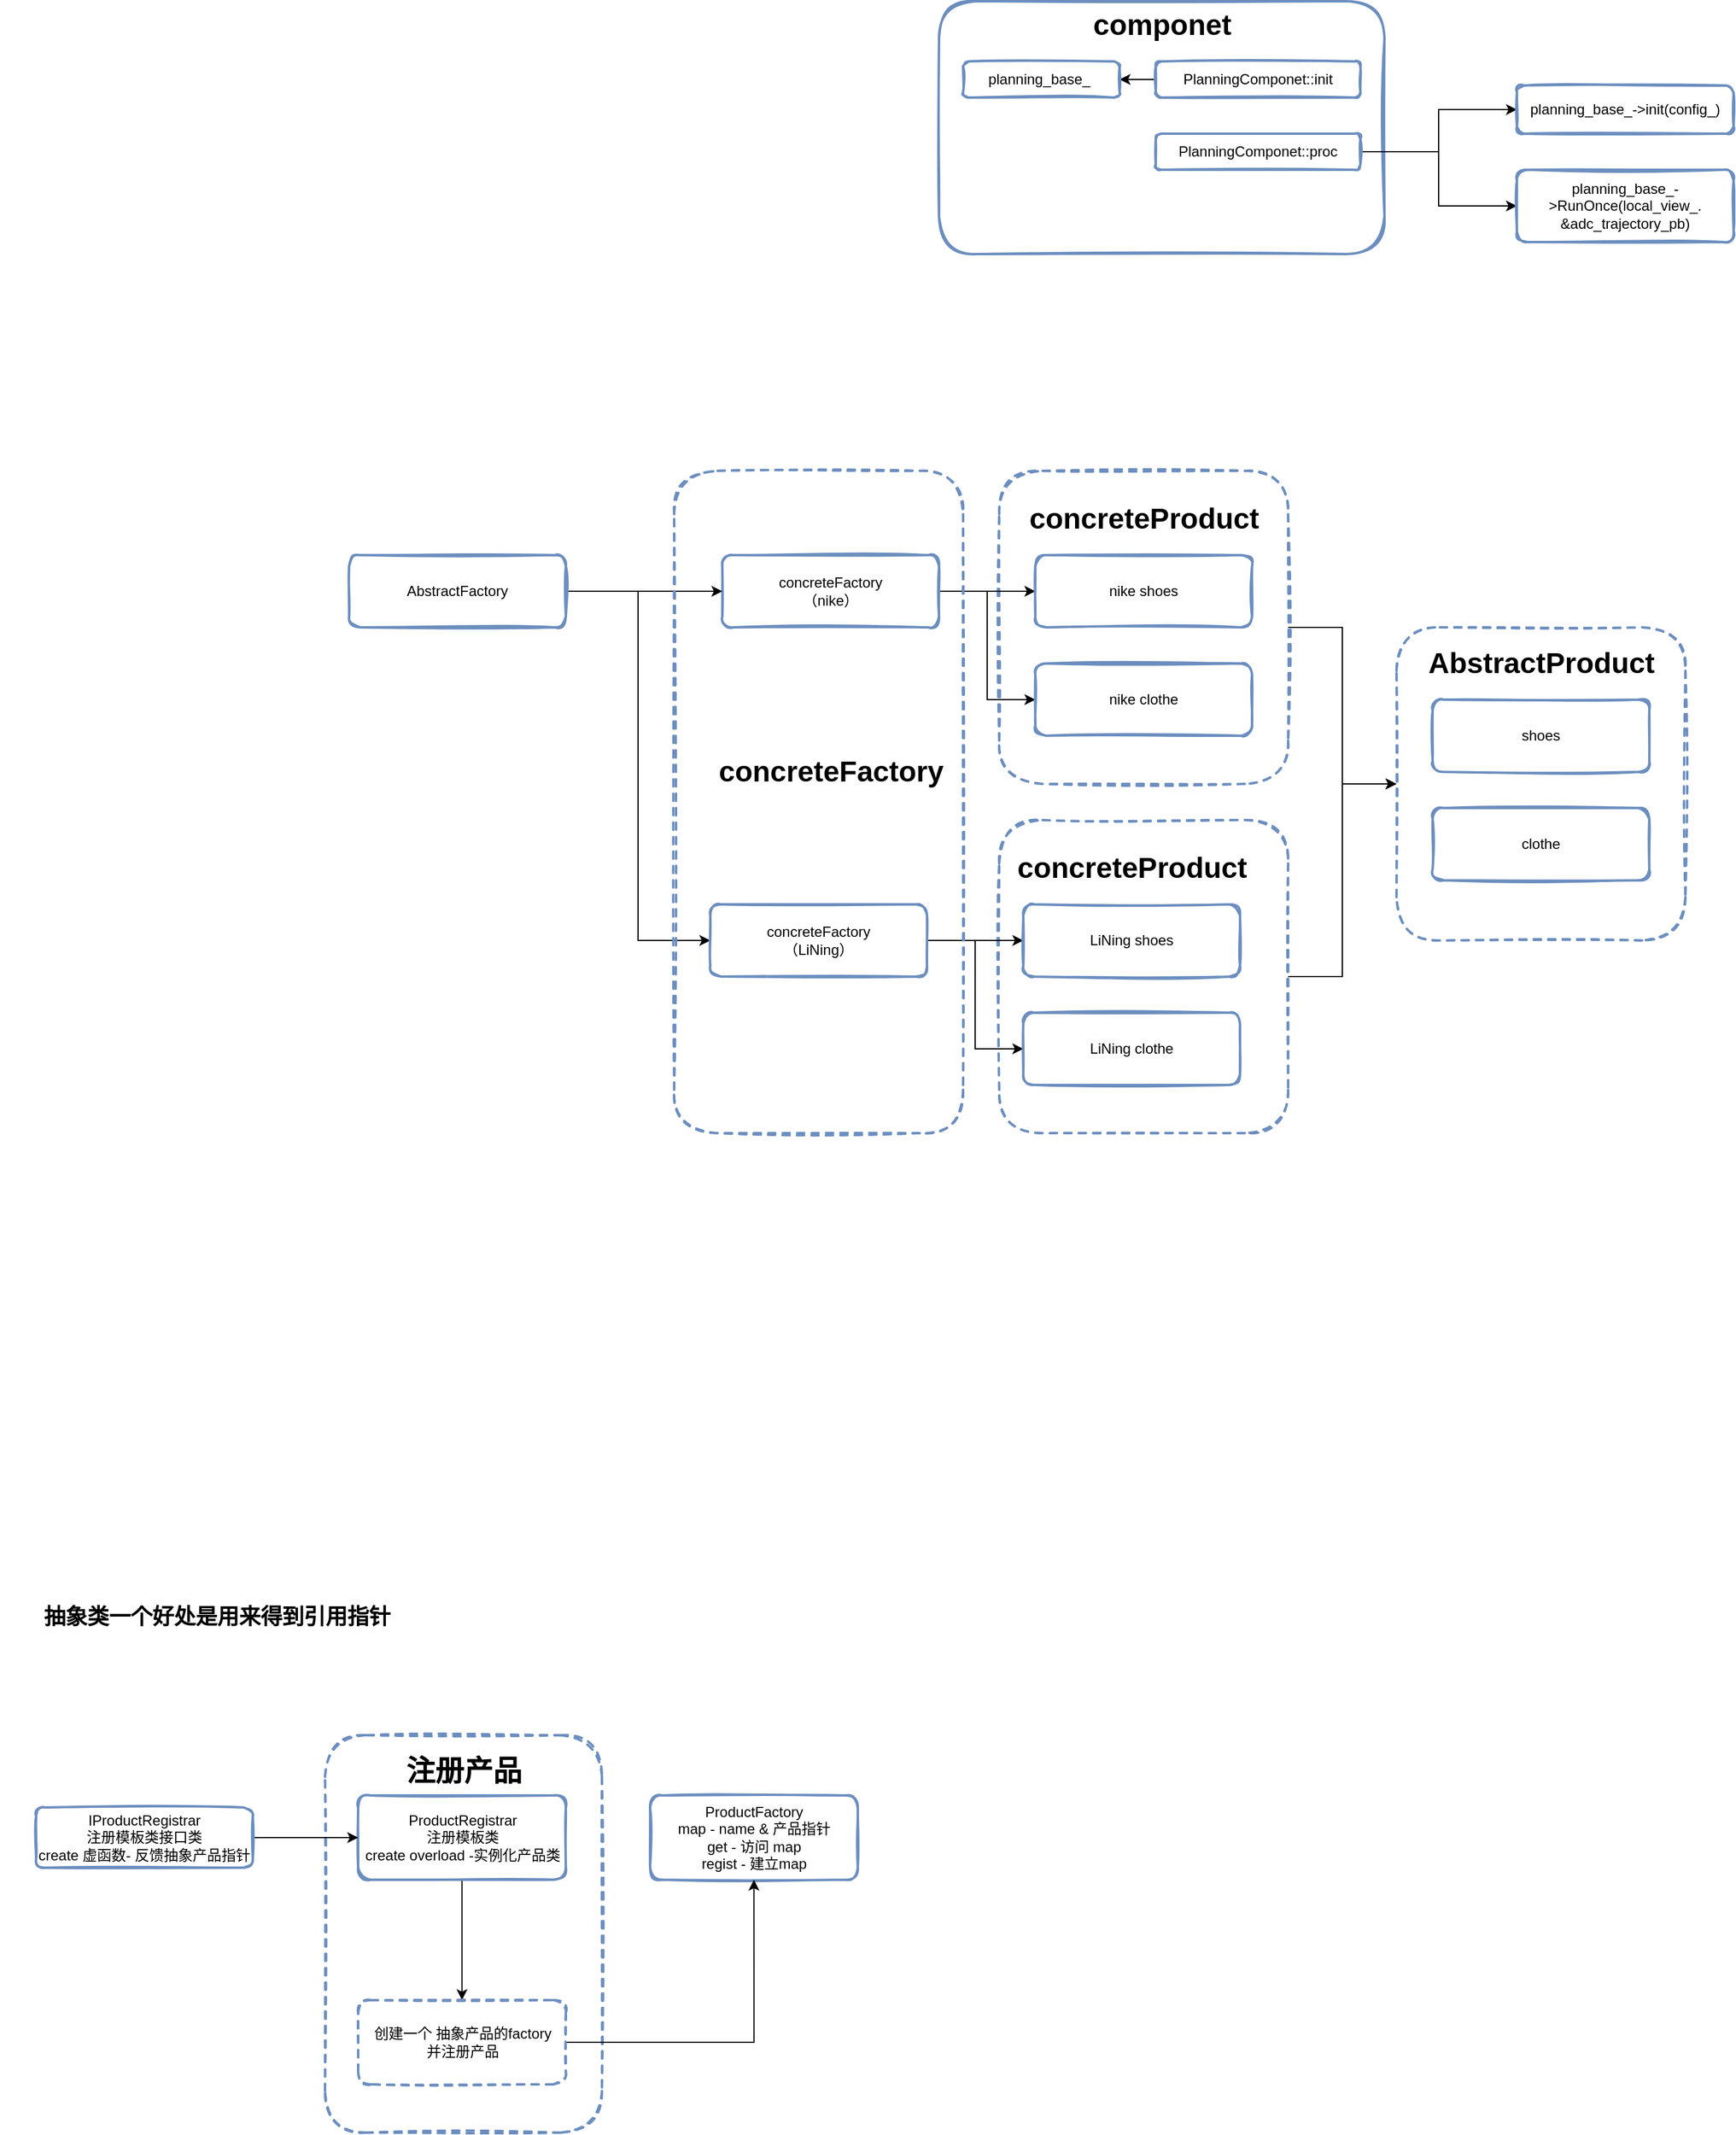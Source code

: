 <mxfile version="15.8.9" type="github">
  <diagram id="pH0H2jRkxLUIcXQToZAL" name="Page-1">
    <mxGraphModel dx="2474" dy="650" grid="1" gridSize="10" guides="1" tooltips="1" connect="1" arrows="1" fold="1" page="1" pageScale="1" pageWidth="827" pageHeight="1169" math="0" shadow="0">
      <root>
        <mxCell id="0" />
        <mxCell id="1" parent="0" />
        <mxCell id="DG-uIiS_lhoE1edBFTsL-37" style="edgeStyle=orthogonalEdgeStyle;rounded=0;orthogonalLoop=1;jettySize=auto;html=1;exitX=1;exitY=0.5;exitDx=0;exitDy=0;entryX=0;entryY=0.5;entryDx=0;entryDy=0;" edge="1" parent="1" source="DG-uIiS_lhoE1edBFTsL-33" target="DG-uIiS_lhoE1edBFTsL-19">
          <mxGeometry relative="1" as="geometry" />
        </mxCell>
        <mxCell id="DG-uIiS_lhoE1edBFTsL-33" value="" style="whiteSpace=wrap;html=1;rounded=1;strokeColor=#6c8ebf;strokeWidth=2;fillColor=none;sketch=1;fillWeight=4;hachureGap=8;hachureAngle=45;dashed=1;" vertex="1" parent="1">
          <mxGeometry x="-70" y="720" width="240" height="260" as="geometry" />
        </mxCell>
        <mxCell id="DG-uIiS_lhoE1edBFTsL-36" style="edgeStyle=orthogonalEdgeStyle;rounded=0;orthogonalLoop=1;jettySize=auto;html=1;exitX=1;exitY=0.5;exitDx=0;exitDy=0;" edge="1" parent="1" source="DG-uIiS_lhoE1edBFTsL-25" target="DG-uIiS_lhoE1edBFTsL-19">
          <mxGeometry relative="1" as="geometry" />
        </mxCell>
        <mxCell id="DG-uIiS_lhoE1edBFTsL-25" value="" style="whiteSpace=wrap;html=1;rounded=1;strokeColor=#6c8ebf;strokeWidth=2;fillColor=none;sketch=1;fillWeight=4;hachureGap=8;hachureAngle=45;dashed=1;" vertex="1" parent="1">
          <mxGeometry x="-70" y="430" width="240" height="260" as="geometry" />
        </mxCell>
        <mxCell id="DG-uIiS_lhoE1edBFTsL-8" value="" style="rounded=1;whiteSpace=wrap;html=1;strokeWidth=2;fillWeight=4;hachureGap=8;hachureAngle=45;fillColor=none;sketch=1;strokeColor=#6c8ebf;" vertex="1" parent="1">
          <mxGeometry x="-120" y="40" width="370" height="210" as="geometry" />
        </mxCell>
        <mxCell id="DG-uIiS_lhoE1edBFTsL-3" value="" style="edgeStyle=orthogonalEdgeStyle;rounded=0;orthogonalLoop=1;jettySize=auto;html=1;" edge="1" parent="1" source="DG-uIiS_lhoE1edBFTsL-1" target="DG-uIiS_lhoE1edBFTsL-2">
          <mxGeometry relative="1" as="geometry" />
        </mxCell>
        <mxCell id="DG-uIiS_lhoE1edBFTsL-12" style="edgeStyle=orthogonalEdgeStyle;rounded=0;orthogonalLoop=1;jettySize=auto;html=1;exitX=1;exitY=0.5;exitDx=0;exitDy=0;entryX=0;entryY=0.5;entryDx=0;entryDy=0;" edge="1" parent="1" source="DG-uIiS_lhoE1edBFTsL-1" target="DG-uIiS_lhoE1edBFTsL-10">
          <mxGeometry relative="1" as="geometry" />
        </mxCell>
        <mxCell id="DG-uIiS_lhoE1edBFTsL-1" value="PlanningComponet::proc" style="rounded=1;whiteSpace=wrap;html=1;strokeWidth=2;fillWeight=4;hachureGap=8;hachureAngle=45;fillColor=none;sketch=1;strokeColor=#6c8ebf;" vertex="1" parent="1">
          <mxGeometry x="60" y="150" width="170" height="30" as="geometry" />
        </mxCell>
        <mxCell id="DG-uIiS_lhoE1edBFTsL-2" value="planning_base_-&amp;gt;init(config_)" style="whiteSpace=wrap;html=1;rounded=1;strokeColor=#6c8ebf;strokeWidth=2;fillColor=none;sketch=1;fillWeight=4;hachureGap=8;hachureAngle=45;" vertex="1" parent="1">
          <mxGeometry x="360" y="110" width="180" height="40" as="geometry" />
        </mxCell>
        <mxCell id="DG-uIiS_lhoE1edBFTsL-6" value="" style="edgeStyle=orthogonalEdgeStyle;rounded=0;orthogonalLoop=1;jettySize=auto;html=1;" edge="1" parent="1" source="DG-uIiS_lhoE1edBFTsL-4" target="DG-uIiS_lhoE1edBFTsL-5">
          <mxGeometry relative="1" as="geometry" />
        </mxCell>
        <mxCell id="DG-uIiS_lhoE1edBFTsL-4" value="PlanningComponet::init" style="rounded=1;whiteSpace=wrap;html=1;strokeWidth=2;fillWeight=4;hachureGap=8;hachureAngle=45;fillColor=none;sketch=1;strokeColor=#6c8ebf;" vertex="1" parent="1">
          <mxGeometry x="60" y="90" width="170" height="30" as="geometry" />
        </mxCell>
        <mxCell id="DG-uIiS_lhoE1edBFTsL-5" value="planning_base_&amp;nbsp;" style="rounded=1;whiteSpace=wrap;html=1;strokeWidth=2;fillWeight=4;hachureGap=8;hachureAngle=45;fillColor=none;sketch=1;strokeColor=#6c8ebf;" vertex="1" parent="1">
          <mxGeometry x="-100" y="90" width="130" height="30" as="geometry" />
        </mxCell>
        <mxCell id="DG-uIiS_lhoE1edBFTsL-9" value="componet" style="text;strokeColor=none;fillColor=none;html=1;fontSize=24;fontStyle=1;verticalAlign=middle;align=center;" vertex="1" parent="1">
          <mxGeometry x="15" y="40" width="100" height="40" as="geometry" />
        </mxCell>
        <mxCell id="DG-uIiS_lhoE1edBFTsL-10" value="planning_base_-&amp;gt;RunOnce(local_view_. &amp;amp;adc_trajectory_pb)" style="whiteSpace=wrap;html=1;rounded=1;strokeColor=#6c8ebf;strokeWidth=2;fillColor=none;sketch=1;fillWeight=4;hachureGap=8;hachureAngle=45;" vertex="1" parent="1">
          <mxGeometry x="360" y="180" width="180" height="60" as="geometry" />
        </mxCell>
        <mxCell id="DG-uIiS_lhoE1edBFTsL-15" value="" style="edgeStyle=orthogonalEdgeStyle;rounded=0;orthogonalLoop=1;jettySize=auto;html=1;exitX=1;exitY=0.5;exitDx=0;exitDy=0;" edge="1" parent="1" source="DG-uIiS_lhoE1edBFTsL-13" target="DG-uIiS_lhoE1edBFTsL-14">
          <mxGeometry relative="1" as="geometry">
            <mxPoint y="530" as="sourcePoint" />
          </mxGeometry>
        </mxCell>
        <mxCell id="DG-uIiS_lhoE1edBFTsL-17" style="edgeStyle=orthogonalEdgeStyle;rounded=0;orthogonalLoop=1;jettySize=auto;html=1;exitX=1;exitY=0.5;exitDx=0;exitDy=0;entryX=0;entryY=0.5;entryDx=0;entryDy=0;" edge="1" parent="1" source="DG-uIiS_lhoE1edBFTsL-13" target="DG-uIiS_lhoE1edBFTsL-16">
          <mxGeometry relative="1" as="geometry" />
        </mxCell>
        <mxCell id="DG-uIiS_lhoE1edBFTsL-13" value="concreteFactory&lt;br&gt;（nike）" style="whiteSpace=wrap;html=1;rounded=1;strokeColor=#6c8ebf;strokeWidth=2;fillColor=none;sketch=1;fillWeight=4;hachureGap=8;hachureAngle=45;" vertex="1" parent="1">
          <mxGeometry x="-300" y="500" width="180" height="60" as="geometry" />
        </mxCell>
        <mxCell id="DG-uIiS_lhoE1edBFTsL-14" value="nike shoes" style="whiteSpace=wrap;html=1;rounded=1;strokeColor=#6c8ebf;strokeWidth=2;fillColor=none;sketch=1;fillWeight=4;hachureGap=8;hachureAngle=45;" vertex="1" parent="1">
          <mxGeometry x="-40" y="500" width="180" height="60" as="geometry" />
        </mxCell>
        <mxCell id="DG-uIiS_lhoE1edBFTsL-16" value="nike clothe" style="whiteSpace=wrap;html=1;rounded=1;strokeColor=#6c8ebf;strokeWidth=2;fillColor=none;sketch=1;fillWeight=4;hachureGap=8;hachureAngle=45;" vertex="1" parent="1">
          <mxGeometry x="-40" y="590" width="180" height="60" as="geometry" />
        </mxCell>
        <mxCell id="DG-uIiS_lhoE1edBFTsL-22" style="edgeStyle=orthogonalEdgeStyle;rounded=0;orthogonalLoop=1;jettySize=auto;html=1;exitX=1;exitY=0.5;exitDx=0;exitDy=0;entryX=0;entryY=0.5;entryDx=0;entryDy=0;" edge="1" parent="1" source="DG-uIiS_lhoE1edBFTsL-21" target="DG-uIiS_lhoE1edBFTsL-13">
          <mxGeometry relative="1" as="geometry" />
        </mxCell>
        <mxCell id="DG-uIiS_lhoE1edBFTsL-24" style="edgeStyle=orthogonalEdgeStyle;rounded=0;orthogonalLoop=1;jettySize=auto;html=1;exitX=1;exitY=0.5;exitDx=0;exitDy=0;entryX=0;entryY=0.5;entryDx=0;entryDy=0;" edge="1" parent="1" source="DG-uIiS_lhoE1edBFTsL-21" target="DG-uIiS_lhoE1edBFTsL-23">
          <mxGeometry relative="1" as="geometry" />
        </mxCell>
        <mxCell id="DG-uIiS_lhoE1edBFTsL-21" value="AbstractFactory" style="whiteSpace=wrap;html=1;rounded=1;strokeColor=#6c8ebf;strokeWidth=2;fillColor=none;sketch=1;fillWeight=4;hachureGap=8;hachureAngle=45;" vertex="1" parent="1">
          <mxGeometry x="-610" y="500" width="180" height="60" as="geometry" />
        </mxCell>
        <mxCell id="DG-uIiS_lhoE1edBFTsL-34" style="edgeStyle=orthogonalEdgeStyle;rounded=0;orthogonalLoop=1;jettySize=auto;html=1;exitX=1;exitY=0.5;exitDx=0;exitDy=0;entryX=0;entryY=0.5;entryDx=0;entryDy=0;" edge="1" parent="1" source="DG-uIiS_lhoE1edBFTsL-23" target="DG-uIiS_lhoE1edBFTsL-30">
          <mxGeometry relative="1" as="geometry" />
        </mxCell>
        <mxCell id="DG-uIiS_lhoE1edBFTsL-35" style="edgeStyle=orthogonalEdgeStyle;rounded=0;orthogonalLoop=1;jettySize=auto;html=1;exitX=1;exitY=0.5;exitDx=0;exitDy=0;entryX=0;entryY=0.5;entryDx=0;entryDy=0;" edge="1" parent="1" source="DG-uIiS_lhoE1edBFTsL-23" target="DG-uIiS_lhoE1edBFTsL-31">
          <mxGeometry relative="1" as="geometry" />
        </mxCell>
        <mxCell id="DG-uIiS_lhoE1edBFTsL-23" value="concreteFactory&lt;br&gt;（LiNing）" style="whiteSpace=wrap;html=1;rounded=1;strokeColor=#6c8ebf;strokeWidth=2;fillColor=none;sketch=1;fillWeight=4;hachureGap=8;hachureAngle=45;" vertex="1" parent="1">
          <mxGeometry x="-310" y="790" width="180" height="60" as="geometry" />
        </mxCell>
        <mxCell id="DG-uIiS_lhoE1edBFTsL-28" value="concreteProduct" style="text;strokeColor=none;fillColor=none;html=1;fontSize=24;fontStyle=1;verticalAlign=middle;align=center;dashed=1;" vertex="1" parent="1">
          <mxGeometry y="450" width="100" height="40" as="geometry" />
        </mxCell>
        <mxCell id="DG-uIiS_lhoE1edBFTsL-29" value="" style="group" vertex="1" connectable="0" parent="1">
          <mxGeometry x="260" y="560" width="240" height="260" as="geometry" />
        </mxCell>
        <mxCell id="DG-uIiS_lhoE1edBFTsL-19" value="" style="whiteSpace=wrap;html=1;rounded=1;strokeColor=#6c8ebf;strokeWidth=2;fillColor=none;sketch=1;fillWeight=4;hachureGap=8;hachureAngle=45;dashed=1;" vertex="1" parent="DG-uIiS_lhoE1edBFTsL-29">
          <mxGeometry width="240" height="260" as="geometry" />
        </mxCell>
        <mxCell id="DG-uIiS_lhoE1edBFTsL-20" value="AbstractProduct" style="text;strokeColor=none;fillColor=none;html=1;fontSize=24;fontStyle=1;verticalAlign=middle;align=center;dashed=1;" vertex="1" parent="DG-uIiS_lhoE1edBFTsL-29">
          <mxGeometry x="70" y="10" width="100" height="40" as="geometry" />
        </mxCell>
        <mxCell id="DG-uIiS_lhoE1edBFTsL-26" value="shoes" style="whiteSpace=wrap;html=1;rounded=1;strokeColor=#6c8ebf;strokeWidth=2;fillColor=none;sketch=1;fillWeight=4;hachureGap=8;hachureAngle=45;" vertex="1" parent="DG-uIiS_lhoE1edBFTsL-29">
          <mxGeometry x="30" y="60" width="180" height="60" as="geometry" />
        </mxCell>
        <mxCell id="DG-uIiS_lhoE1edBFTsL-27" value="clothe" style="whiteSpace=wrap;html=1;rounded=1;strokeColor=#6c8ebf;strokeWidth=2;fillColor=none;sketch=1;fillWeight=4;hachureGap=8;hachureAngle=45;" vertex="1" parent="DG-uIiS_lhoE1edBFTsL-29">
          <mxGeometry x="30" y="150" width="180" height="60" as="geometry" />
        </mxCell>
        <mxCell id="DG-uIiS_lhoE1edBFTsL-30" value="LiNing shoes" style="whiteSpace=wrap;html=1;rounded=1;strokeColor=#6c8ebf;strokeWidth=2;fillColor=none;sketch=1;fillWeight=4;hachureGap=8;hachureAngle=45;" vertex="1" parent="1">
          <mxGeometry x="-50" y="790" width="180" height="60" as="geometry" />
        </mxCell>
        <mxCell id="DG-uIiS_lhoE1edBFTsL-31" value="LiNing clothe" style="whiteSpace=wrap;html=1;rounded=1;strokeColor=#6c8ebf;strokeWidth=2;fillColor=none;sketch=1;fillWeight=4;hachureGap=8;hachureAngle=45;" vertex="1" parent="1">
          <mxGeometry x="-50" y="880" width="180" height="60" as="geometry" />
        </mxCell>
        <mxCell id="DG-uIiS_lhoE1edBFTsL-32" value="concreteProduct" style="text;strokeColor=none;fillColor=none;html=1;fontSize=24;fontStyle=1;verticalAlign=middle;align=center;dashed=1;" vertex="1" parent="1">
          <mxGeometry x="-10" y="740" width="100" height="40" as="geometry" />
        </mxCell>
        <mxCell id="DG-uIiS_lhoE1edBFTsL-39" value="" style="whiteSpace=wrap;html=1;rounded=1;strokeColor=#6c8ebf;strokeWidth=2;fillColor=none;sketch=1;fillWeight=4;hachureGap=8;hachureAngle=45;dashed=1;" vertex="1" parent="1">
          <mxGeometry x="-340" y="430" width="240" height="550" as="geometry" />
        </mxCell>
        <mxCell id="DG-uIiS_lhoE1edBFTsL-40" value="concreteFactory" style="text;strokeColor=none;fillColor=none;html=1;fontSize=24;fontStyle=1;verticalAlign=middle;align=center;dashed=1;" vertex="1" parent="1">
          <mxGeometry x="-260" y="660" width="100" height="40" as="geometry" />
        </mxCell>
        <mxCell id="DG-uIiS_lhoE1edBFTsL-75" value="" style="whiteSpace=wrap;html=1;rounded=1;strokeColor=#6c8ebf;strokeWidth=2;fillColor=none;sketch=1;fillWeight=4;hachureGap=8;hachureAngle=45;dashed=1;" vertex="1" parent="1">
          <mxGeometry x="-630" y="1480" width="230" height="330" as="geometry" />
        </mxCell>
        <mxCell id="DG-uIiS_lhoE1edBFTsL-76" value="注册产品" style="text;strokeColor=none;fillColor=none;html=1;fontSize=24;fontStyle=1;verticalAlign=middle;align=center;dashed=1;" vertex="1" parent="1">
          <mxGeometry x="-565" y="1490" width="100" height="40" as="geometry" />
        </mxCell>
        <mxCell id="DG-uIiS_lhoE1edBFTsL-83" style="edgeStyle=orthogonalEdgeStyle;rounded=0;orthogonalLoop=1;jettySize=auto;html=1;exitX=0.5;exitY=1;exitDx=0;exitDy=0;entryX=0.5;entryY=0;entryDx=0;entryDy=0;fontSize=18;" edge="1" parent="1" source="DG-uIiS_lhoE1edBFTsL-77" target="DG-uIiS_lhoE1edBFTsL-82">
          <mxGeometry relative="1" as="geometry" />
        </mxCell>
        <mxCell id="DG-uIiS_lhoE1edBFTsL-77" value="ProductRegistrar&lt;br&gt;注册模板类&lt;br&gt;create&amp;nbsp;overload -实例化产品类" style="whiteSpace=wrap;html=1;rounded=1;strokeColor=#6c8ebf;strokeWidth=2;fillColor=none;sketch=1;fillWeight=4;hachureGap=8;hachureAngle=45;" vertex="1" parent="1">
          <mxGeometry x="-602.5" y="1530" width="172.5" height="70" as="geometry" />
        </mxCell>
        <mxCell id="DG-uIiS_lhoE1edBFTsL-79" style="edgeStyle=orthogonalEdgeStyle;rounded=0;orthogonalLoop=1;jettySize=auto;html=1;exitX=1;exitY=0.5;exitDx=0;exitDy=0;entryX=0;entryY=0.5;entryDx=0;entryDy=0;" edge="1" parent="1" source="DG-uIiS_lhoE1edBFTsL-78" target="DG-uIiS_lhoE1edBFTsL-77">
          <mxGeometry relative="1" as="geometry" />
        </mxCell>
        <mxCell id="DG-uIiS_lhoE1edBFTsL-78" value="IProductRegistrar&lt;br&gt;注册模板类接口类&lt;br&gt;create&amp;nbsp;虚函数-&amp;nbsp;反馈抽象产品指针" style="whiteSpace=wrap;html=1;rounded=1;strokeColor=#6c8ebf;strokeWidth=2;fillColor=none;sketch=1;fillWeight=4;hachureGap=8;hachureAngle=45;" vertex="1" parent="1">
          <mxGeometry x="-870" y="1540" width="180" height="50" as="geometry" />
        </mxCell>
        <mxCell id="DG-uIiS_lhoE1edBFTsL-80" value="ProductFactory&lt;br&gt;map - name &amp;amp;&amp;nbsp;产品指针&lt;br&gt;get -&amp;nbsp;访问&amp;nbsp;map&lt;br&gt;regist -&amp;nbsp;建立map" style="whiteSpace=wrap;html=1;rounded=1;strokeColor=#6c8ebf;strokeWidth=2;fillColor=none;sketch=1;fillWeight=4;hachureGap=8;hachureAngle=45;" vertex="1" parent="1">
          <mxGeometry x="-360" y="1530" width="172.5" height="70" as="geometry" />
        </mxCell>
        <mxCell id="DG-uIiS_lhoE1edBFTsL-81" value="&lt;font style=&quot;font-size: 18px&quot;&gt;抽象类一个好处是用来得到引用指针&lt;/font&gt;" style="text;strokeColor=none;fillColor=none;html=1;fontSize=24;fontStyle=1;verticalAlign=middle;align=center;dashed=1;" vertex="1" parent="1">
          <mxGeometry x="-900" y="1360" width="360" height="40" as="geometry" />
        </mxCell>
        <mxCell id="DG-uIiS_lhoE1edBFTsL-84" style="edgeStyle=orthogonalEdgeStyle;rounded=0;orthogonalLoop=1;jettySize=auto;html=1;exitX=1;exitY=0.5;exitDx=0;exitDy=0;entryX=0.5;entryY=1;entryDx=0;entryDy=0;fontSize=18;" edge="1" parent="1" source="DG-uIiS_lhoE1edBFTsL-82" target="DG-uIiS_lhoE1edBFTsL-80">
          <mxGeometry relative="1" as="geometry" />
        </mxCell>
        <mxCell id="DG-uIiS_lhoE1edBFTsL-82" value="创建一个&amp;nbsp;抽象产品的factory&lt;br&gt;并注册产品" style="whiteSpace=wrap;html=1;rounded=1;strokeColor=#6c8ebf;strokeWidth=2;fillColor=none;sketch=1;fillWeight=4;hachureGap=8;hachureAngle=45;dashed=1;" vertex="1" parent="1">
          <mxGeometry x="-602.5" y="1700" width="172.5" height="70" as="geometry" />
        </mxCell>
      </root>
    </mxGraphModel>
  </diagram>
</mxfile>
